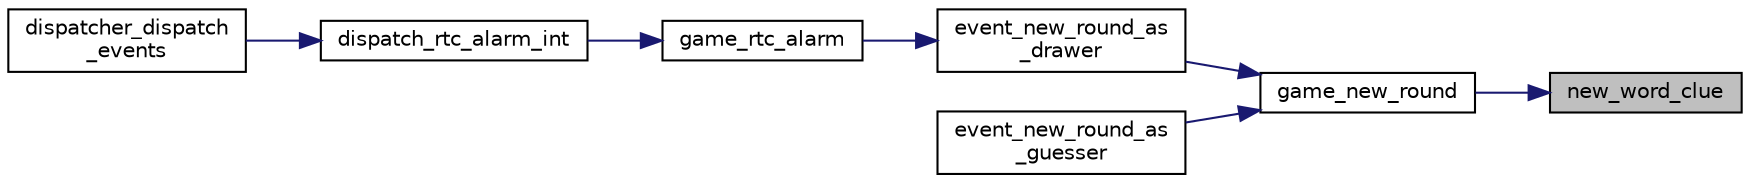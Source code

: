 digraph "new_word_clue"
{
 // LATEX_PDF_SIZE
  edge [fontname="Helvetica",fontsize="10",labelfontname="Helvetica",labelfontsize="10"];
  node [fontname="Helvetica",fontsize="10",shape=record];
  rankdir="RL";
  Node1 [label="new_word_clue",height=0.2,width=0.4,color="black", fillcolor="grey75", style="filled", fontcolor="black",tooltip="Initializes new word clue."];
  Node1 -> Node2 [dir="back",color="midnightblue",fontsize="10",style="solid",fontname="Helvetica"];
  Node2 [label="game_new_round",height=0.2,width=0.4,color="black", fillcolor="white", style="filled",URL="$group__game.html#gab01706a4b71bd825fc64ce7032ff115c",tooltip="Creates a new round."];
  Node2 -> Node3 [dir="back",color="midnightblue",fontsize="10",style="solid",fontname="Helvetica"];
  Node3 [label="event_new_round_as\l_drawer",height=0.2,width=0.4,color="black", fillcolor="white", style="filled",URL="$group__dispatcher.html#gabf03a39eb157e349de01d6a6cb7fa196",tooltip="Starts a new round as DRAWER (role_t)."];
  Node3 -> Node4 [dir="back",color="midnightblue",fontsize="10",style="solid",fontname="Helvetica"];
  Node4 [label="game_rtc_alarm",height=0.2,width=0.4,color="black", fillcolor="white", style="filled",URL="$group__game.html#ga3f61372930dd958f7499a110ce2bd7d6",tooltip="Updates the game due to a rtc alarm interrupt."];
  Node4 -> Node5 [dir="back",color="midnightblue",fontsize="10",style="solid",fontname="Helvetica"];
  Node5 [label="dispatch_rtc_alarm_int",height=0.2,width=0.4,color="black", fillcolor="white", style="filled",URL="$group__dispatcher.html#ga2607daafa4b66e729b8aa95ba97f1984",tooltip="Dispatches a rtc alarm interrupt."];
  Node5 -> Node6 [dir="back",color="midnightblue",fontsize="10",style="solid",fontname="Helvetica"];
  Node6 [label="dispatcher_dispatch\l_events",height=0.2,width=0.4,color="black", fillcolor="white", style="filled",URL="$group__dispatcher.html#ga72c911173e2af4fbf960584448f83d8b",tooltip="Dispatches all events currently in the event queue."];
  Node2 -> Node7 [dir="back",color="midnightblue",fontsize="10",style="solid",fontname="Helvetica"];
  Node7 [label="event_new_round_as\l_guesser",height=0.2,width=0.4,color="black", fillcolor="white", style="filled",URL="$group__dispatcher.html#ga0b13ea13708e1b05cd87fecebe747065",tooltip="Starts a new round as GUESSER (role_t)."];
}
